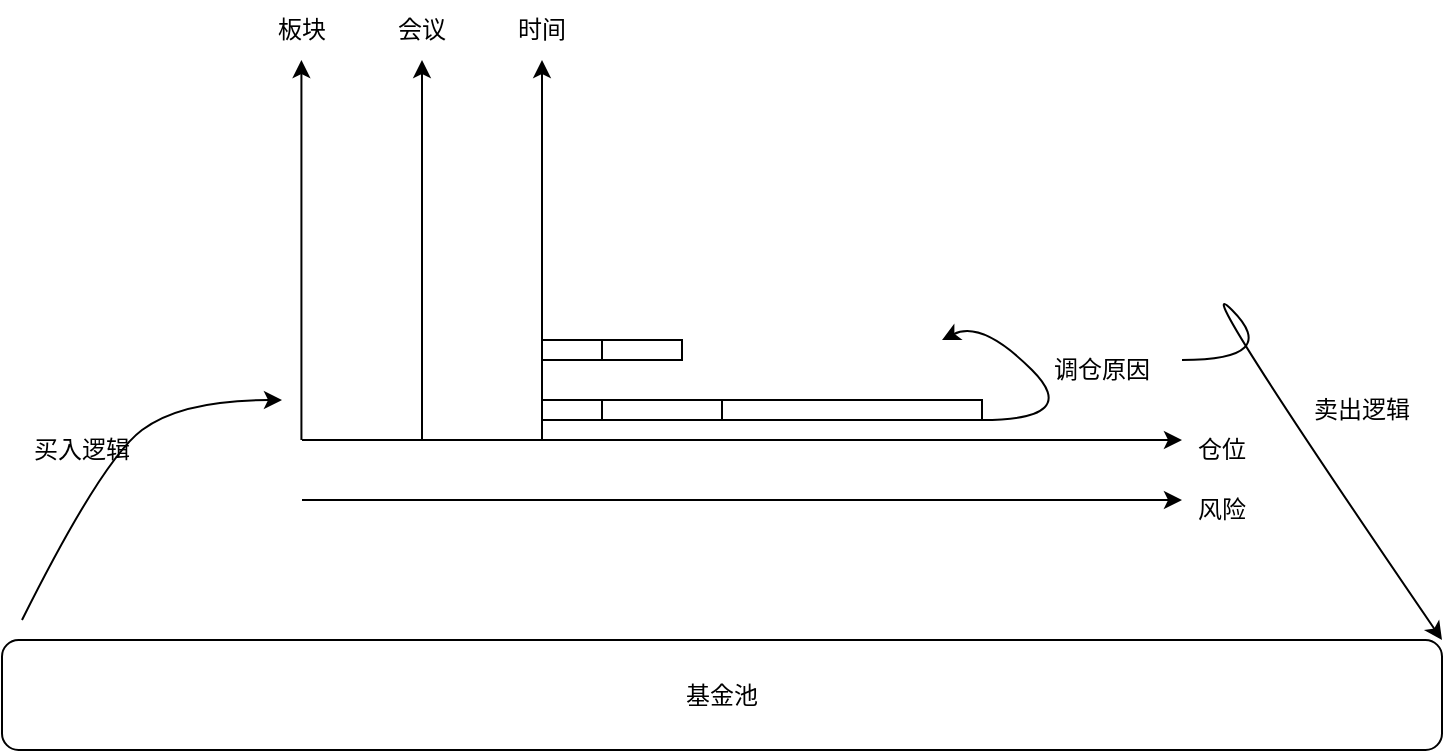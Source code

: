 <mxfile version="15.8.4" type="github">
  <diagram id="sxCxcMFZ0FO8Rjst8Y7n" name="Page-1">
    <mxGraphModel dx="1777" dy="414" grid="1" gridSize="10" guides="1" tooltips="1" connect="1" arrows="1" fold="1" page="1" pageScale="1" pageWidth="827" pageHeight="1169" math="0" shadow="0">
      <root>
        <mxCell id="0" />
        <mxCell id="1" parent="0" />
        <mxCell id="LYfnyzyxjr4liS0SNufr-1" value="" style="endArrow=classic;html=1;rounded=0;" edge="1" parent="1">
          <mxGeometry width="50" height="50" relative="1" as="geometry">
            <mxPoint x="139.71" y="420" as="sourcePoint" />
            <mxPoint x="139.71" y="230" as="targetPoint" />
          </mxGeometry>
        </mxCell>
        <mxCell id="LYfnyzyxjr4liS0SNufr-2" value="" style="endArrow=classic;html=1;rounded=0;" edge="1" parent="1">
          <mxGeometry width="50" height="50" relative="1" as="geometry">
            <mxPoint x="260" y="420" as="sourcePoint" />
            <mxPoint x="260" y="230" as="targetPoint" />
          </mxGeometry>
        </mxCell>
        <mxCell id="LYfnyzyxjr4liS0SNufr-3" value="" style="endArrow=classic;html=1;rounded=0;" edge="1" parent="1">
          <mxGeometry width="50" height="50" relative="1" as="geometry">
            <mxPoint x="200" y="420" as="sourcePoint" />
            <mxPoint x="200" y="230" as="targetPoint" />
          </mxGeometry>
        </mxCell>
        <mxCell id="LYfnyzyxjr4liS0SNufr-4" value="" style="endArrow=classic;html=1;rounded=0;" edge="1" parent="1">
          <mxGeometry width="50" height="50" relative="1" as="geometry">
            <mxPoint x="140" y="420" as="sourcePoint" />
            <mxPoint x="580" y="420" as="targetPoint" />
          </mxGeometry>
        </mxCell>
        <mxCell id="LYfnyzyxjr4liS0SNufr-5" value="时间" style="text;html=1;strokeColor=none;fillColor=none;align=center;verticalAlign=middle;whiteSpace=wrap;rounded=0;" vertex="1" parent="1">
          <mxGeometry x="230" y="200" width="60" height="30" as="geometry" />
        </mxCell>
        <mxCell id="LYfnyzyxjr4liS0SNufr-6" value="会议" style="text;html=1;strokeColor=none;fillColor=none;align=center;verticalAlign=middle;whiteSpace=wrap;rounded=0;" vertex="1" parent="1">
          <mxGeometry x="170" y="200" width="60" height="30" as="geometry" />
        </mxCell>
        <mxCell id="LYfnyzyxjr4liS0SNufr-7" value="板块" style="text;html=1;strokeColor=none;fillColor=none;align=center;verticalAlign=middle;whiteSpace=wrap;rounded=0;" vertex="1" parent="1">
          <mxGeometry x="110" y="200" width="60" height="30" as="geometry" />
        </mxCell>
        <mxCell id="LYfnyzyxjr4liS0SNufr-9" value="" style="rounded=0;whiteSpace=wrap;html=1;" vertex="1" parent="1">
          <mxGeometry x="260" y="400" width="30" height="10" as="geometry" />
        </mxCell>
        <mxCell id="LYfnyzyxjr4liS0SNufr-10" value="" style="rounded=0;whiteSpace=wrap;html=1;" vertex="1" parent="1">
          <mxGeometry x="290" y="400" width="60" height="10" as="geometry" />
        </mxCell>
        <mxCell id="LYfnyzyxjr4liS0SNufr-11" value="" style="rounded=0;whiteSpace=wrap;html=1;" vertex="1" parent="1">
          <mxGeometry x="350" y="400" width="130" height="10" as="geometry" />
        </mxCell>
        <mxCell id="LYfnyzyxjr4liS0SNufr-12" value="仓位" style="text;html=1;strokeColor=none;fillColor=none;align=center;verticalAlign=middle;whiteSpace=wrap;rounded=0;" vertex="1" parent="1">
          <mxGeometry x="570" y="410" width="60" height="30" as="geometry" />
        </mxCell>
        <mxCell id="LYfnyzyxjr4liS0SNufr-13" value="" style="rounded=0;whiteSpace=wrap;html=1;" vertex="1" parent="1">
          <mxGeometry x="260" y="370" width="30" height="10" as="geometry" />
        </mxCell>
        <mxCell id="LYfnyzyxjr4liS0SNufr-14" value="" style="rounded=0;whiteSpace=wrap;html=1;" vertex="1" parent="1">
          <mxGeometry x="290" y="370" width="40" height="10" as="geometry" />
        </mxCell>
        <mxCell id="LYfnyzyxjr4liS0SNufr-15" value="" style="rounded=0;whiteSpace=wrap;html=1;" vertex="1" parent="1">
          <mxGeometry x="350" y="380" width="40" as="geometry" />
        </mxCell>
        <mxCell id="LYfnyzyxjr4liS0SNufr-16" value="" style="curved=1;endArrow=classic;html=1;rounded=0;" edge="1" parent="1">
          <mxGeometry width="50" height="50" relative="1" as="geometry">
            <mxPoint x="480" y="410" as="sourcePoint" />
            <mxPoint x="460" y="370" as="targetPoint" />
            <Array as="points">
              <mxPoint x="530" y="410" />
              <mxPoint x="480" y="360" />
            </Array>
          </mxGeometry>
        </mxCell>
        <mxCell id="LYfnyzyxjr4liS0SNufr-17" value="调仓原因" style="text;html=1;strokeColor=none;fillColor=none;align=center;verticalAlign=middle;whiteSpace=wrap;rounded=0;" vertex="1" parent="1">
          <mxGeometry x="510" y="370" width="60" height="30" as="geometry" />
        </mxCell>
        <mxCell id="LYfnyzyxjr4liS0SNufr-18" value="" style="curved=1;endArrow=classic;html=1;rounded=0;" edge="1" parent="1">
          <mxGeometry width="50" height="50" relative="1" as="geometry">
            <mxPoint y="510" as="sourcePoint" />
            <mxPoint x="130" y="400" as="targetPoint" />
            <Array as="points">
              <mxPoint x="40" y="430" />
              <mxPoint x="80" y="400" />
            </Array>
          </mxGeometry>
        </mxCell>
        <mxCell id="LYfnyzyxjr4liS0SNufr-19" value="买入逻辑" style="text;html=1;strokeColor=none;fillColor=none;align=center;verticalAlign=middle;whiteSpace=wrap;rounded=0;" vertex="1" parent="1">
          <mxGeometry y="410" width="60" height="30" as="geometry" />
        </mxCell>
        <mxCell id="LYfnyzyxjr4liS0SNufr-20" value="" style="curved=1;endArrow=classic;html=1;rounded=0;" edge="1" parent="1">
          <mxGeometry width="50" height="50" relative="1" as="geometry">
            <mxPoint x="580" y="380" as="sourcePoint" />
            <mxPoint x="710" y="520" as="targetPoint" />
            <Array as="points">
              <mxPoint x="630" y="380" />
              <mxPoint x="580" y="330" />
            </Array>
          </mxGeometry>
        </mxCell>
        <mxCell id="LYfnyzyxjr4liS0SNufr-21" value="卖出逻辑" style="text;html=1;strokeColor=none;fillColor=none;align=center;verticalAlign=middle;whiteSpace=wrap;rounded=0;" vertex="1" parent="1">
          <mxGeometry x="640" y="390" width="60" height="30" as="geometry" />
        </mxCell>
        <mxCell id="LYfnyzyxjr4liS0SNufr-22" value="基金池" style="rounded=1;whiteSpace=wrap;html=1;" vertex="1" parent="1">
          <mxGeometry x="-10" y="520" width="720" height="55" as="geometry" />
        </mxCell>
        <mxCell id="LYfnyzyxjr4liS0SNufr-23" value="" style="endArrow=classic;html=1;rounded=0;" edge="1" parent="1">
          <mxGeometry width="50" height="50" relative="1" as="geometry">
            <mxPoint x="140" y="450" as="sourcePoint" />
            <mxPoint x="580" y="450" as="targetPoint" />
          </mxGeometry>
        </mxCell>
        <mxCell id="LYfnyzyxjr4liS0SNufr-26" value="风险" style="text;html=1;strokeColor=none;fillColor=none;align=center;verticalAlign=middle;whiteSpace=wrap;rounded=0;" vertex="1" parent="1">
          <mxGeometry x="570" y="440" width="60" height="30" as="geometry" />
        </mxCell>
      </root>
    </mxGraphModel>
  </diagram>
</mxfile>
